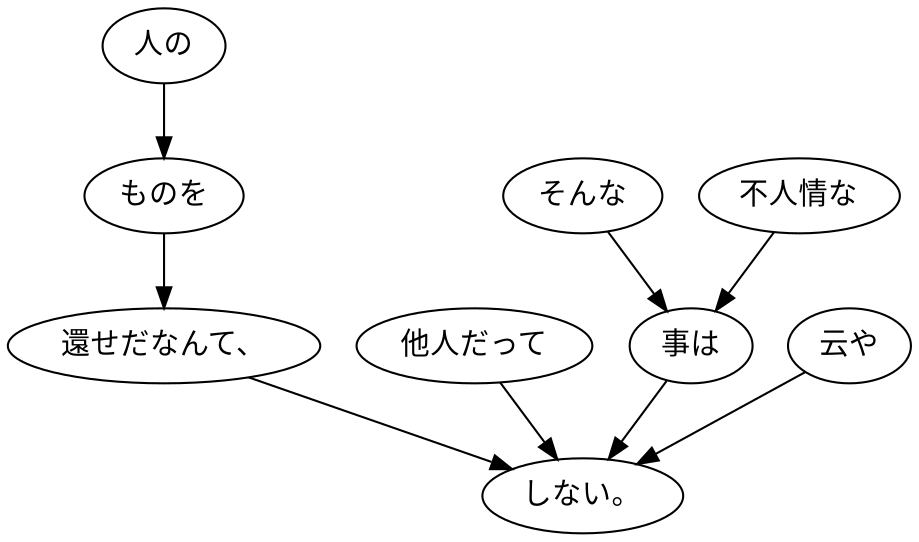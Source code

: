 digraph graph7141 {
	node0 [label="人の"];
	node1 [label="ものを"];
	node2 [label="還せだなんて、"];
	node3 [label="他人だって"];
	node4 [label="そんな"];
	node5 [label="不人情な"];
	node6 [label="事は"];
	node7 [label="云や"];
	node8 [label="しない。"];
	node0 -> node1;
	node1 -> node2;
	node2 -> node8;
	node3 -> node8;
	node4 -> node6;
	node5 -> node6;
	node6 -> node8;
	node7 -> node8;
}
